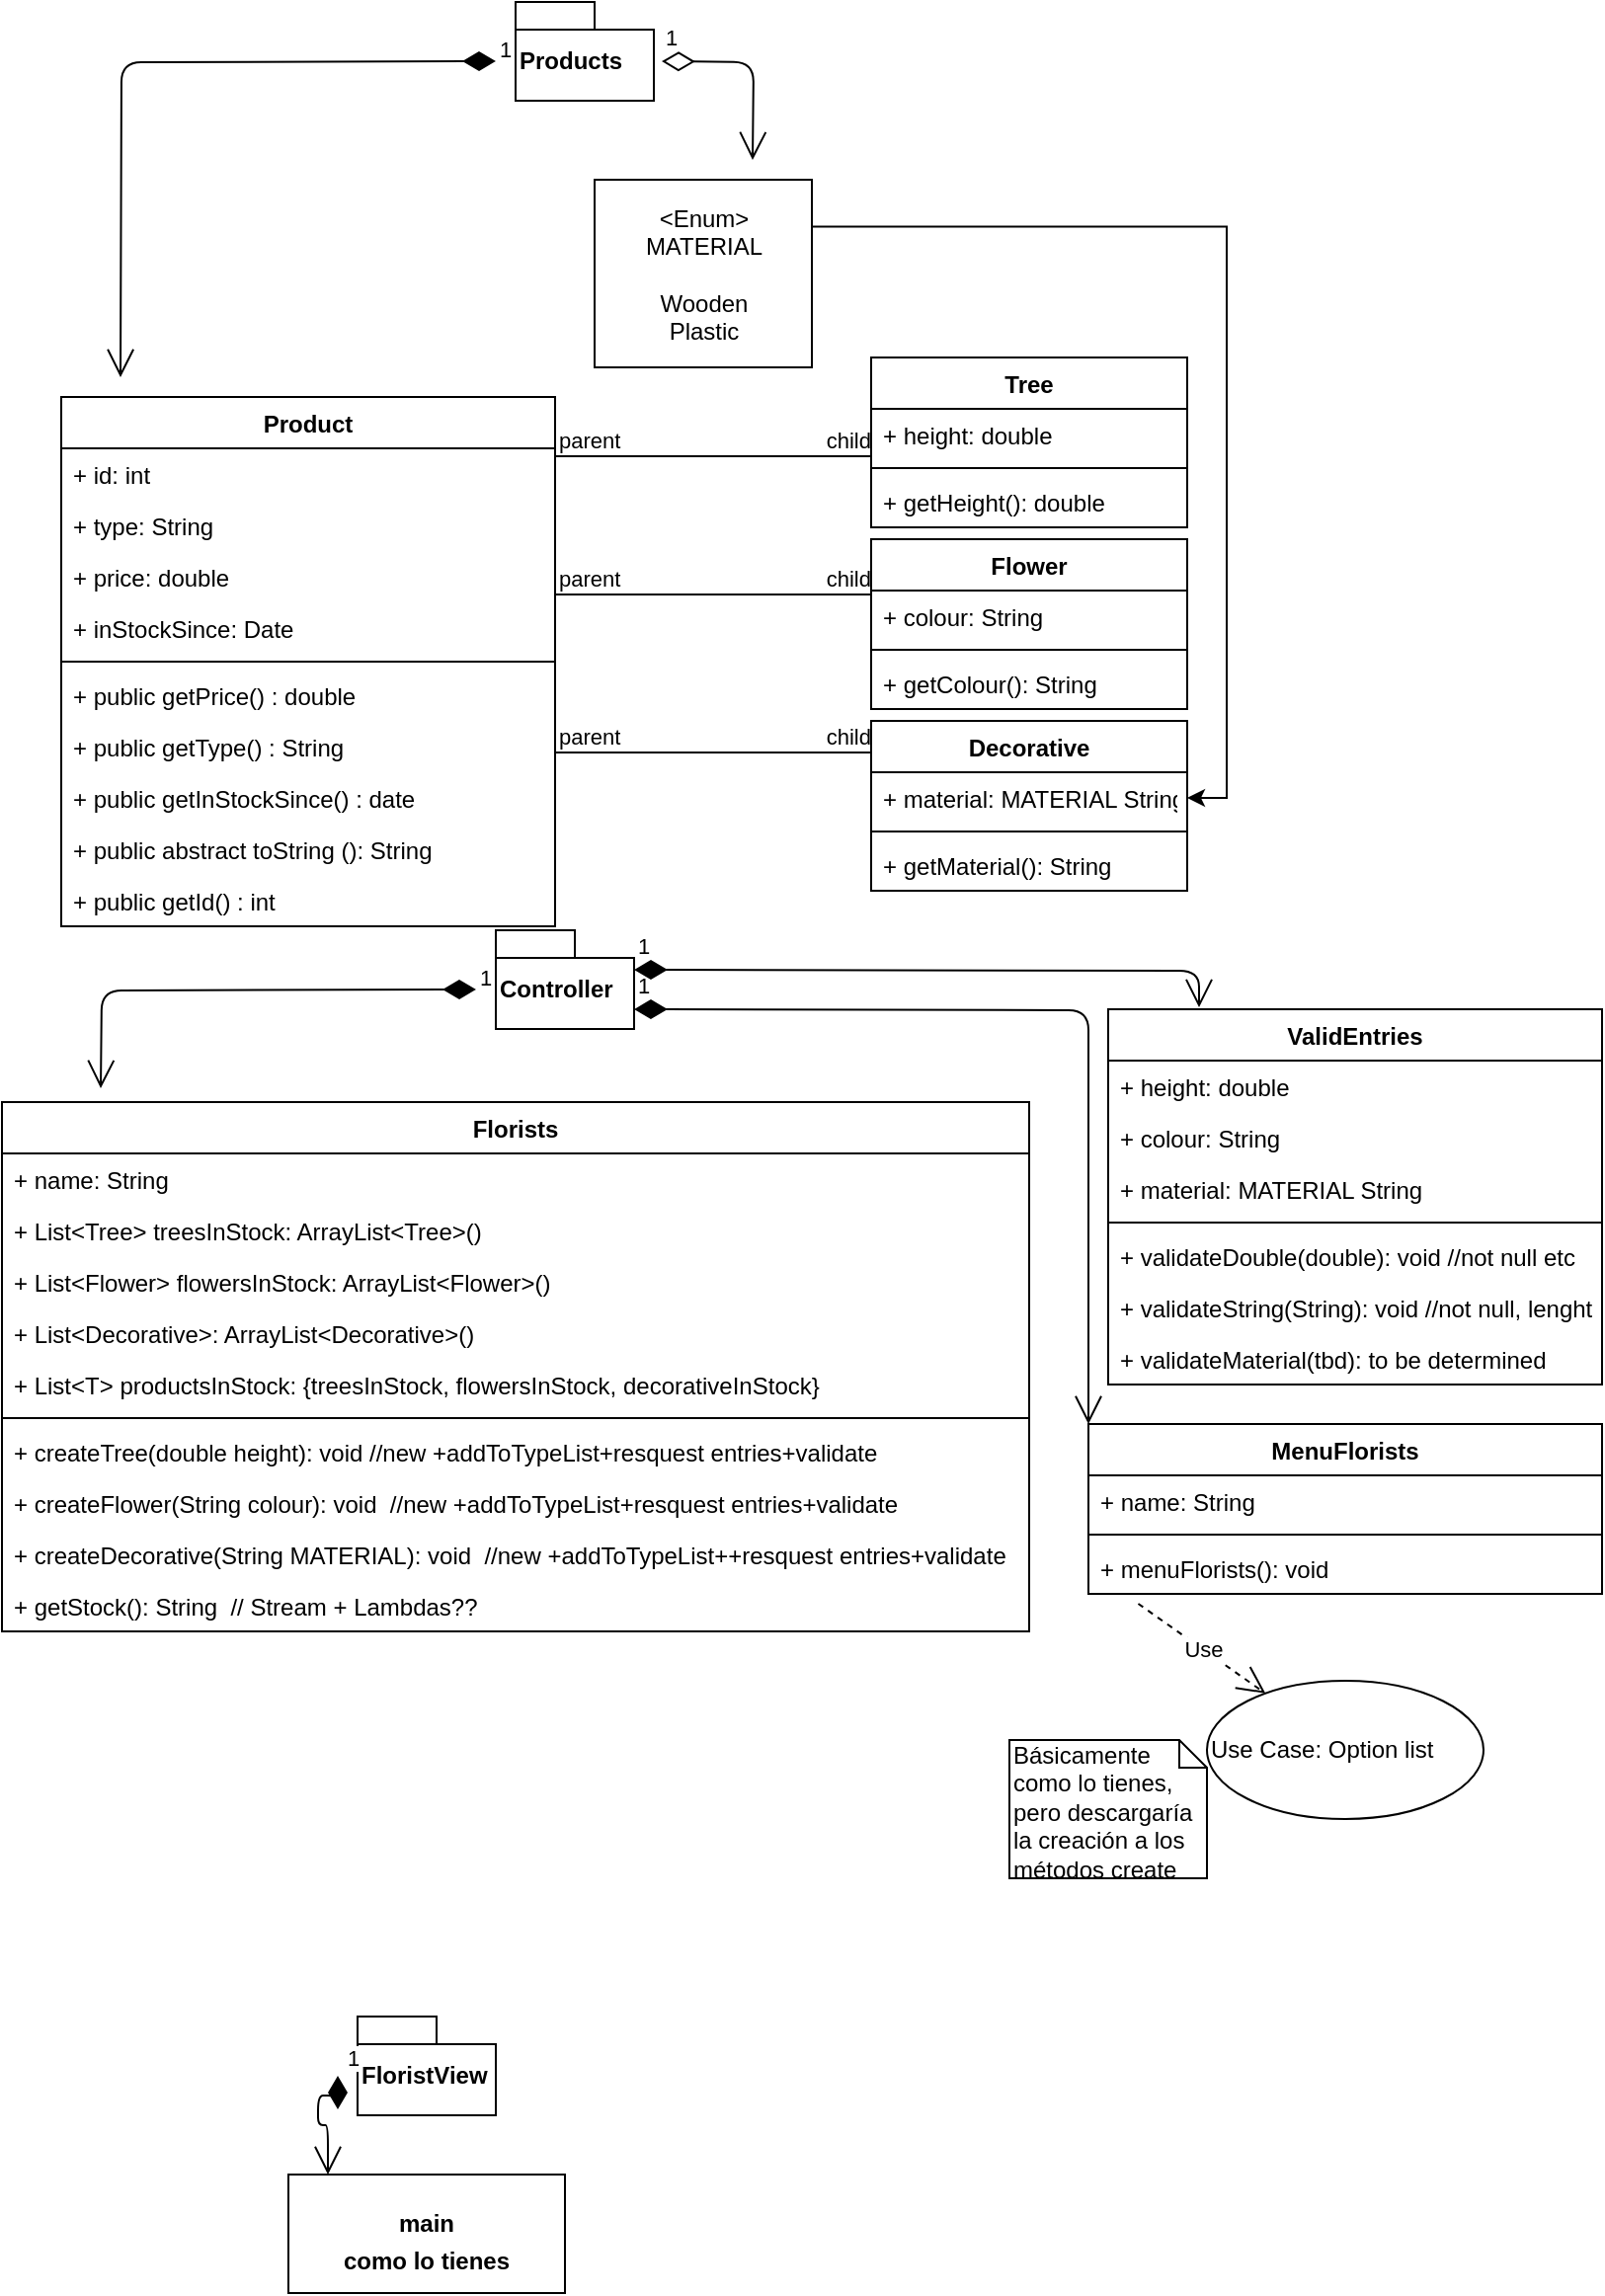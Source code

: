 <mxfile version="13.4.2" type="device"><diagram id="54iESV07MqUkHgPg7w5_" name="Page-1"><mxGraphModel dx="1022" dy="1638" grid="1" gridSize="10" guides="1" tooltips="1" connect="1" arrows="1" fold="1" page="1" pageScale="1" pageWidth="827" pageHeight="1169" math="0" shadow="0"><root><mxCell id="0"/><mxCell id="1" parent="0"/><mxCell id="leELCEXSAKKHarMbPttu-2" value="Products" style="shape=folder;fontStyle=1;spacingTop=10;tabWidth=40;tabHeight=14;tabPosition=left;html=1;align=left;" parent="1" vertex="1"><mxGeometry x="260" y="-80" width="70" height="50" as="geometry"/></mxCell><mxCell id="leELCEXSAKKHarMbPttu-3" value="Product" style="swimlane;fontStyle=1;align=center;verticalAlign=top;childLayout=stackLayout;horizontal=1;startSize=26;horizontalStack=0;resizeParent=1;resizeParentMax=0;resizeLast=0;collapsible=1;marginBottom=0;" parent="1" vertex="1"><mxGeometry x="30" y="120" width="250" height="268" as="geometry"/></mxCell><mxCell id="-TjbaKPPUusFJATKtnJS-2" value="+ id: int" style="text;strokeColor=none;fillColor=none;align=left;verticalAlign=top;spacingLeft=4;spacingRight=4;overflow=hidden;rotatable=0;points=[[0,0.5],[1,0.5]];portConstraint=eastwest;" parent="leELCEXSAKKHarMbPttu-3" vertex="1"><mxGeometry y="26" width="250" height="26" as="geometry"/></mxCell><mxCell id="leELCEXSAKKHarMbPttu-14" value="+ type: String" style="text;strokeColor=none;fillColor=none;align=left;verticalAlign=top;spacingLeft=4;spacingRight=4;overflow=hidden;rotatable=0;points=[[0,0.5],[1,0.5]];portConstraint=eastwest;" parent="leELCEXSAKKHarMbPttu-3" vertex="1"><mxGeometry y="52" width="250" height="26" as="geometry"/></mxCell><mxCell id="leELCEXSAKKHarMbPttu-4" value="+ price: double" style="text;strokeColor=none;fillColor=none;align=left;verticalAlign=top;spacingLeft=4;spacingRight=4;overflow=hidden;rotatable=0;points=[[0,0.5],[1,0.5]];portConstraint=eastwest;" parent="leELCEXSAKKHarMbPttu-3" vertex="1"><mxGeometry y="78" width="250" height="26" as="geometry"/></mxCell><mxCell id="-TjbaKPPUusFJATKtnJS-3" value="+ inStockSince: Date" style="text;strokeColor=none;fillColor=none;align=left;verticalAlign=top;spacingLeft=4;spacingRight=4;overflow=hidden;rotatable=0;points=[[0,0.5],[1,0.5]];portConstraint=eastwest;" parent="leELCEXSAKKHarMbPttu-3" vertex="1"><mxGeometry y="104" width="250" height="26" as="geometry"/></mxCell><mxCell id="leELCEXSAKKHarMbPttu-5" value="" style="line;strokeWidth=1;fillColor=none;align=left;verticalAlign=middle;spacingTop=-1;spacingLeft=3;spacingRight=3;rotatable=0;labelPosition=right;points=[];portConstraint=eastwest;" parent="leELCEXSAKKHarMbPttu-3" vertex="1"><mxGeometry y="130" width="250" height="8" as="geometry"/></mxCell><mxCell id="leELCEXSAKKHarMbPttu-6" value="+ public getPrice() : double" style="text;strokeColor=none;fillColor=none;align=left;verticalAlign=top;spacingLeft=4;spacingRight=4;overflow=hidden;rotatable=0;points=[[0,0.5],[1,0.5]];portConstraint=eastwest;" parent="leELCEXSAKKHarMbPttu-3" vertex="1"><mxGeometry y="138" width="250" height="26" as="geometry"/></mxCell><mxCell id="-TjbaKPPUusFJATKtnJS-54" value="+ public getType() : String" style="text;strokeColor=none;fillColor=none;align=left;verticalAlign=top;spacingLeft=4;spacingRight=4;overflow=hidden;rotatable=0;points=[[0,0.5],[1,0.5]];portConstraint=eastwest;" parent="leELCEXSAKKHarMbPttu-3" vertex="1"><mxGeometry y="164" width="250" height="26" as="geometry"/></mxCell><mxCell id="-TjbaKPPUusFJATKtnJS-27" value="+ public getInStockSince() : date" style="text;strokeColor=none;fillColor=none;align=left;verticalAlign=top;spacingLeft=4;spacingRight=4;overflow=hidden;rotatable=0;points=[[0,0.5],[1,0.5]];portConstraint=eastwest;" parent="leELCEXSAKKHarMbPttu-3" vertex="1"><mxGeometry y="190" width="250" height="26" as="geometry"/></mxCell><mxCell id="leELCEXSAKKHarMbPttu-15" value="+ public abstract toString (): String" style="text;strokeColor=none;fillColor=none;align=left;verticalAlign=top;spacingLeft=4;spacingRight=4;overflow=hidden;rotatable=0;points=[[0,0.5],[1,0.5]];portConstraint=eastwest;" parent="leELCEXSAKKHarMbPttu-3" vertex="1"><mxGeometry y="216" width="250" height="26" as="geometry"/></mxCell><mxCell id="EYNQnmLp8BOxYLvqP8G1-1" value="+ public getId() : int" style="text;strokeColor=none;fillColor=none;align=left;verticalAlign=top;spacingLeft=4;spacingRight=4;overflow=hidden;rotatable=0;points=[[0,0.5],[1,0.5]];portConstraint=eastwest;" parent="leELCEXSAKKHarMbPttu-3" vertex="1"><mxGeometry y="242" width="250" height="26" as="geometry"/></mxCell><mxCell id="-TjbaKPPUusFJATKtnJS-4" value="" style="endArrow=none;html=1;edgeStyle=orthogonalEdgeStyle;" parent="1" edge="1"><mxGeometry relative="1" as="geometry"><mxPoint x="280" y="150" as="sourcePoint"/><mxPoint x="440" y="150" as="targetPoint"/></mxGeometry></mxCell><mxCell id="-TjbaKPPUusFJATKtnJS-5" value="parent" style="edgeLabel;resizable=0;html=1;align=left;verticalAlign=bottom;" parent="-TjbaKPPUusFJATKtnJS-4" connectable="0" vertex="1"><mxGeometry x="-1" relative="1" as="geometry"/></mxCell><mxCell id="-TjbaKPPUusFJATKtnJS-6" value="child" style="edgeLabel;resizable=0;html=1;align=right;verticalAlign=bottom;" parent="-TjbaKPPUusFJATKtnJS-4" connectable="0" vertex="1"><mxGeometry x="1" relative="1" as="geometry"/></mxCell><mxCell id="-TjbaKPPUusFJATKtnJS-7" value="" style="endArrow=none;html=1;edgeStyle=orthogonalEdgeStyle;" parent="1" edge="1"><mxGeometry relative="1" as="geometry"><mxPoint x="280" y="220" as="sourcePoint"/><mxPoint x="440" y="220" as="targetPoint"/></mxGeometry></mxCell><mxCell id="-TjbaKPPUusFJATKtnJS-8" value="parent" style="edgeLabel;resizable=0;html=1;align=left;verticalAlign=bottom;" parent="-TjbaKPPUusFJATKtnJS-7" connectable="0" vertex="1"><mxGeometry x="-1" relative="1" as="geometry"/></mxCell><mxCell id="-TjbaKPPUusFJATKtnJS-9" value="child" style="edgeLabel;resizable=0;html=1;align=right;verticalAlign=bottom;" parent="-TjbaKPPUusFJATKtnJS-7" connectable="0" vertex="1"><mxGeometry x="1" relative="1" as="geometry"/></mxCell><mxCell id="-TjbaKPPUusFJATKtnJS-10" value="" style="endArrow=none;html=1;edgeStyle=orthogonalEdgeStyle;" parent="1" edge="1"><mxGeometry relative="1" as="geometry"><mxPoint x="280" y="300" as="sourcePoint"/><mxPoint x="440" y="300" as="targetPoint"/></mxGeometry></mxCell><mxCell id="-TjbaKPPUusFJATKtnJS-11" value="parent" style="edgeLabel;resizable=0;html=1;align=left;verticalAlign=bottom;" parent="-TjbaKPPUusFJATKtnJS-10" connectable="0" vertex="1"><mxGeometry x="-1" relative="1" as="geometry"/></mxCell><mxCell id="-TjbaKPPUusFJATKtnJS-12" value="child" style="edgeLabel;resizable=0;html=1;align=right;verticalAlign=bottom;" parent="-TjbaKPPUusFJATKtnJS-10" connectable="0" vertex="1"><mxGeometry x="1" relative="1" as="geometry"/></mxCell><mxCell id="-TjbaKPPUusFJATKtnJS-13" value="Tree" style="swimlane;fontStyle=1;align=center;verticalAlign=top;childLayout=stackLayout;horizontal=1;startSize=26;horizontalStack=0;resizeParent=1;resizeParentMax=0;resizeLast=0;collapsible=1;marginBottom=0;" parent="1" vertex="1"><mxGeometry x="440" y="100" width="160" height="86" as="geometry"/></mxCell><mxCell id="-TjbaKPPUusFJATKtnJS-14" value="+ height: double" style="text;strokeColor=none;fillColor=none;align=left;verticalAlign=top;spacingLeft=4;spacingRight=4;overflow=hidden;rotatable=0;points=[[0,0.5],[1,0.5]];portConstraint=eastwest;" parent="-TjbaKPPUusFJATKtnJS-13" vertex="1"><mxGeometry y="26" width="160" height="26" as="geometry"/></mxCell><mxCell id="-TjbaKPPUusFJATKtnJS-15" value="" style="line;strokeWidth=1;fillColor=none;align=left;verticalAlign=middle;spacingTop=-1;spacingLeft=3;spacingRight=3;rotatable=0;labelPosition=right;points=[];portConstraint=eastwest;" parent="-TjbaKPPUusFJATKtnJS-13" vertex="1"><mxGeometry y="52" width="160" height="8" as="geometry"/></mxCell><mxCell id="-TjbaKPPUusFJATKtnJS-16" value="+ getHeight(): double" style="text;strokeColor=none;fillColor=none;align=left;verticalAlign=top;spacingLeft=4;spacingRight=4;overflow=hidden;rotatable=0;points=[[0,0.5],[1,0.5]];portConstraint=eastwest;" parent="-TjbaKPPUusFJATKtnJS-13" vertex="1"><mxGeometry y="60" width="160" height="26" as="geometry"/></mxCell><mxCell id="-TjbaKPPUusFJATKtnJS-19" value="Flower" style="swimlane;fontStyle=1;align=center;verticalAlign=top;childLayout=stackLayout;horizontal=1;startSize=26;horizontalStack=0;resizeParent=1;resizeParentMax=0;resizeLast=0;collapsible=1;marginBottom=0;" parent="1" vertex="1"><mxGeometry x="440" y="192" width="160" height="86" as="geometry"/></mxCell><mxCell id="-TjbaKPPUusFJATKtnJS-20" value="+ colour: String" style="text;strokeColor=none;fillColor=none;align=left;verticalAlign=top;spacingLeft=4;spacingRight=4;overflow=hidden;rotatable=0;points=[[0,0.5],[1,0.5]];portConstraint=eastwest;" parent="-TjbaKPPUusFJATKtnJS-19" vertex="1"><mxGeometry y="26" width="160" height="26" as="geometry"/></mxCell><mxCell id="-TjbaKPPUusFJATKtnJS-21" value="" style="line;strokeWidth=1;fillColor=none;align=left;verticalAlign=middle;spacingTop=-1;spacingLeft=3;spacingRight=3;rotatable=0;labelPosition=right;points=[];portConstraint=eastwest;" parent="-TjbaKPPUusFJATKtnJS-19" vertex="1"><mxGeometry y="52" width="160" height="8" as="geometry"/></mxCell><mxCell id="-TjbaKPPUusFJATKtnJS-22" value="+ getColour(): String" style="text;strokeColor=none;fillColor=none;align=left;verticalAlign=top;spacingLeft=4;spacingRight=4;overflow=hidden;rotatable=0;points=[[0,0.5],[1,0.5]];portConstraint=eastwest;" parent="-TjbaKPPUusFJATKtnJS-19" vertex="1"><mxGeometry y="60" width="160" height="26" as="geometry"/></mxCell><mxCell id="-TjbaKPPUusFJATKtnJS-23" value="Decorative" style="swimlane;fontStyle=1;align=center;verticalAlign=top;childLayout=stackLayout;horizontal=1;startSize=26;horizontalStack=0;resizeParent=1;resizeParentMax=0;resizeLast=0;collapsible=1;marginBottom=0;" parent="1" vertex="1"><mxGeometry x="440" y="284" width="160" height="86" as="geometry"/></mxCell><mxCell id="-TjbaKPPUusFJATKtnJS-24" value="+ material: MATERIAL String" style="text;strokeColor=none;fillColor=none;align=left;verticalAlign=top;spacingLeft=4;spacingRight=4;overflow=hidden;rotatable=0;points=[[0,0.5],[1,0.5]];portConstraint=eastwest;" parent="-TjbaKPPUusFJATKtnJS-23" vertex="1"><mxGeometry y="26" width="160" height="26" as="geometry"/></mxCell><mxCell id="-TjbaKPPUusFJATKtnJS-25" value="" style="line;strokeWidth=1;fillColor=none;align=left;verticalAlign=middle;spacingTop=-1;spacingLeft=3;spacingRight=3;rotatable=0;labelPosition=right;points=[];portConstraint=eastwest;" parent="-TjbaKPPUusFJATKtnJS-23" vertex="1"><mxGeometry y="52" width="160" height="8" as="geometry"/></mxCell><mxCell id="-TjbaKPPUusFJATKtnJS-26" value="+ getMaterial(): String" style="text;strokeColor=none;fillColor=none;align=left;verticalAlign=top;spacingLeft=4;spacingRight=4;overflow=hidden;rotatable=0;points=[[0,0.5],[1,0.5]];portConstraint=eastwest;" parent="-TjbaKPPUusFJATKtnJS-23" vertex="1"><mxGeometry y="60" width="160" height="26" as="geometry"/></mxCell><mxCell id="-TjbaKPPUusFJATKtnJS-37" style="edgeStyle=orthogonalEdgeStyle;rounded=0;orthogonalLoop=1;jettySize=auto;html=1;exitX=1;exitY=0.25;exitDx=0;exitDy=0;entryX=1;entryY=0.5;entryDx=0;entryDy=0;" parent="1" source="-TjbaKPPUusFJATKtnJS-31" target="-TjbaKPPUusFJATKtnJS-24" edge="1"><mxGeometry relative="1" as="geometry"><mxPoint x="670" y="300" as="targetPoint"/><Array as="points"><mxPoint x="620" y="34"/><mxPoint x="620" y="323"/></Array></mxGeometry></mxCell><mxCell id="-TjbaKPPUusFJATKtnJS-31" value="&amp;lt;Enum&amp;gt;&lt;br&gt;MATERIAL&lt;br&gt;&lt;br&gt;Wooden&lt;br&gt;Plastic" style="html=1;" parent="1" vertex="1"><mxGeometry x="300" y="10" width="110" height="95" as="geometry"/></mxCell><mxCell id="-TjbaKPPUusFJATKtnJS-38" value="Controller" style="shape=folder;fontStyle=1;spacingTop=10;tabWidth=40;tabHeight=14;tabPosition=left;html=1;align=left;" parent="1" vertex="1"><mxGeometry x="250" y="390" width="70" height="50" as="geometry"/></mxCell><mxCell id="-TjbaKPPUusFJATKtnJS-46" value="1" style="endArrow=open;html=1;endSize=12;startArrow=diamondThin;startSize=14;startFill=1;edgeStyle=orthogonalEdgeStyle;align=left;verticalAlign=bottom;" parent="1" edge="1"><mxGeometry x="-1" y="3" relative="1" as="geometry"><mxPoint x="250" y="-50" as="sourcePoint"/><mxPoint x="60" y="110" as="targetPoint"/></mxGeometry></mxCell><mxCell id="-TjbaKPPUusFJATKtnJS-48" value="1" style="endArrow=open;html=1;endSize=12;startArrow=diamondThin;startSize=14;startFill=0;edgeStyle=orthogonalEdgeStyle;align=left;verticalAlign=bottom;" parent="1" edge="1"><mxGeometry x="-1" y="3" relative="1" as="geometry"><mxPoint x="334" y="-50" as="sourcePoint"/><mxPoint x="380" as="targetPoint"/></mxGeometry></mxCell><mxCell id="-TjbaKPPUusFJATKtnJS-39" value="Florists" style="swimlane;fontStyle=1;align=center;verticalAlign=top;childLayout=stackLayout;horizontal=1;startSize=26;horizontalStack=0;resizeParent=1;resizeParentMax=0;resizeLast=0;collapsible=1;marginBottom=0;" parent="1" vertex="1"><mxGeometry y="477" width="520" height="268" as="geometry"/></mxCell><mxCell id="-TjbaKPPUusFJATKtnJS-52" value="+ name: String&#10;" style="text;strokeColor=none;fillColor=none;align=left;verticalAlign=top;spacingLeft=4;spacingRight=4;overflow=hidden;rotatable=0;points=[[0,0.5],[1,0.5]];portConstraint=eastwest;" parent="-TjbaKPPUusFJATKtnJS-39" vertex="1"><mxGeometry y="26" width="520" height="26" as="geometry"/></mxCell><mxCell id="-TjbaKPPUusFJATKtnJS-40" value="+ List&lt;Tree&gt; treesInStock: ArrayList&lt;Tree&gt;()&#10;" style="text;strokeColor=none;fillColor=none;align=left;verticalAlign=top;spacingLeft=4;spacingRight=4;overflow=hidden;rotatable=0;points=[[0,0.5],[1,0.5]];portConstraint=eastwest;" parent="-TjbaKPPUusFJATKtnJS-39" vertex="1"><mxGeometry y="52" width="520" height="26" as="geometry"/></mxCell><mxCell id="-TjbaKPPUusFJATKtnJS-53" value="+ List&lt;Flower&gt; flowersInStock: ArrayList&lt;Flower&gt;()&#10;" style="text;strokeColor=none;fillColor=none;align=left;verticalAlign=top;spacingLeft=4;spacingRight=4;overflow=hidden;rotatable=0;points=[[0,0.5],[1,0.5]];portConstraint=eastwest;" parent="-TjbaKPPUusFJATKtnJS-39" vertex="1"><mxGeometry y="78" width="520" height="26" as="geometry"/></mxCell><mxCell id="-TjbaKPPUusFJATKtnJS-51" value="+ List&lt;Decorative&gt;: ArrayList&lt;Decorative&gt;()&#10;&#10;" style="text;strokeColor=none;fillColor=none;align=left;verticalAlign=top;spacingLeft=4;spacingRight=4;overflow=hidden;rotatable=0;points=[[0,0.5],[1,0.5]];portConstraint=eastwest;" parent="-TjbaKPPUusFJATKtnJS-39" vertex="1"><mxGeometry y="104" width="520" height="26" as="geometry"/></mxCell><mxCell id="-TjbaKPPUusFJATKtnJS-65" value="+ List&lt;T&gt; productsInStock: {treesInStock, flowersInStock, decorativeInStock}&#10;" style="text;strokeColor=none;fillColor=none;align=left;verticalAlign=top;spacingLeft=4;spacingRight=4;overflow=hidden;rotatable=0;points=[[0,0.5],[1,0.5]];portConstraint=eastwest;" parent="-TjbaKPPUusFJATKtnJS-39" vertex="1"><mxGeometry y="130" width="520" height="26" as="geometry"/></mxCell><mxCell id="-TjbaKPPUusFJATKtnJS-68" value="" style="line;strokeWidth=1;fillColor=none;align=left;verticalAlign=middle;spacingTop=-1;spacingLeft=3;spacingRight=3;rotatable=0;labelPosition=right;points=[];portConstraint=eastwest;" parent="-TjbaKPPUusFJATKtnJS-39" vertex="1"><mxGeometry y="156" width="520" height="8" as="geometry"/></mxCell><mxCell id="-TjbaKPPUusFJATKtnJS-42" value="+ createTree(double height): void //new +addToTypeList+resquest entries+validate" style="text;strokeColor=none;fillColor=none;align=left;verticalAlign=top;spacingLeft=4;spacingRight=4;overflow=hidden;rotatable=0;points=[[0,0.5],[1,0.5]];portConstraint=eastwest;" parent="-TjbaKPPUusFJATKtnJS-39" vertex="1"><mxGeometry y="164" width="520" height="26" as="geometry"/></mxCell><mxCell id="-TjbaKPPUusFJATKtnJS-55" value="+ createFlower(String colour): void  //new +addToTypeList+resquest entries+validate" style="text;strokeColor=none;fillColor=none;align=left;verticalAlign=top;spacingLeft=4;spacingRight=4;overflow=hidden;rotatable=0;points=[[0,0.5],[1,0.5]];portConstraint=eastwest;" parent="-TjbaKPPUusFJATKtnJS-39" vertex="1"><mxGeometry y="190" width="520" height="26" as="geometry"/></mxCell><mxCell id="-TjbaKPPUusFJATKtnJS-64" value="+ createDecorative(String MATERIAL): void  //new +addToTypeList++resquest entries+validate" style="text;strokeColor=none;fillColor=none;align=left;verticalAlign=top;spacingLeft=4;spacingRight=4;overflow=hidden;rotatable=0;points=[[0,0.5],[1,0.5]];portConstraint=eastwest;" parent="-TjbaKPPUusFJATKtnJS-39" vertex="1"><mxGeometry y="216" width="520" height="26" as="geometry"/></mxCell><mxCell id="-TjbaKPPUusFJATKtnJS-83" value="+ getStock(): String  // Stream + Lambdas??" style="text;strokeColor=none;fillColor=none;align=left;verticalAlign=top;spacingLeft=4;spacingRight=4;overflow=hidden;rotatable=0;points=[[0,0.5],[1,0.5]];portConstraint=eastwest;" parent="-TjbaKPPUusFJATKtnJS-39" vertex="1"><mxGeometry y="242" width="520" height="26" as="geometry"/></mxCell><mxCell id="-TjbaKPPUusFJATKtnJS-69" value="MenuFlorists" style="swimlane;fontStyle=1;align=center;verticalAlign=top;childLayout=stackLayout;horizontal=1;startSize=26;horizontalStack=0;resizeParent=1;resizeParentMax=0;resizeLast=0;collapsible=1;marginBottom=0;" parent="1" vertex="1"><mxGeometry x="550" y="640" width="260" height="86" as="geometry"/></mxCell><mxCell id="-TjbaKPPUusFJATKtnJS-70" value="+ name: String" style="text;strokeColor=none;fillColor=none;align=left;verticalAlign=top;spacingLeft=4;spacingRight=4;overflow=hidden;rotatable=0;points=[[0,0.5],[1,0.5]];portConstraint=eastwest;" parent="-TjbaKPPUusFJATKtnJS-69" vertex="1"><mxGeometry y="26" width="260" height="26" as="geometry"/></mxCell><mxCell id="-TjbaKPPUusFJATKtnJS-71" value="" style="line;strokeWidth=1;fillColor=none;align=left;verticalAlign=middle;spacingTop=-1;spacingLeft=3;spacingRight=3;rotatable=0;labelPosition=right;points=[];portConstraint=eastwest;" parent="-TjbaKPPUusFJATKtnJS-69" vertex="1"><mxGeometry y="52" width="260" height="8" as="geometry"/></mxCell><mxCell id="-TjbaKPPUusFJATKtnJS-72" value="+ menuFlorists(): void  " style="text;strokeColor=none;fillColor=none;align=left;verticalAlign=top;spacingLeft=4;spacingRight=4;overflow=hidden;rotatable=0;points=[[0,0.5],[1,0.5]];portConstraint=eastwest;" parent="-TjbaKPPUusFJATKtnJS-69" vertex="1"><mxGeometry y="60" width="260" height="26" as="geometry"/></mxCell><mxCell id="-TjbaKPPUusFJATKtnJS-84" value="Use Case: Option list" style="ellipse;whiteSpace=wrap;html=1;align=left;" parent="1" vertex="1"><mxGeometry x="610" y="770" width="140" height="70" as="geometry"/></mxCell><mxCell id="-TjbaKPPUusFJATKtnJS-90" value="Básicamente como lo tienes, pero descargaría la creación a los métodos create" style="shape=note;whiteSpace=wrap;html=1;size=14;verticalAlign=top;align=left;spacingTop=-6;" parent="1" vertex="1"><mxGeometry x="510" y="800" width="100" height="70" as="geometry"/></mxCell><mxCell id="-TjbaKPPUusFJATKtnJS-91" value="Use" style="endArrow=open;endSize=12;dashed=1;html=1;exitX=0.097;exitY=1.192;exitDx=0;exitDy=0;exitPerimeter=0;" parent="1" source="-TjbaKPPUusFJATKtnJS-72" target="-TjbaKPPUusFJATKtnJS-84" edge="1"><mxGeometry width="160" relative="1" as="geometry"><mxPoint x="570" y="790" as="sourcePoint"/><mxPoint x="730" y="790" as="targetPoint"/></mxGeometry></mxCell><mxCell id="-TjbaKPPUusFJATKtnJS-92" value="ValidEntries" style="swimlane;fontStyle=1;align=center;verticalAlign=top;childLayout=stackLayout;horizontal=1;startSize=26;horizontalStack=0;resizeParent=1;resizeParentMax=0;resizeLast=0;collapsible=1;marginBottom=0;" parent="1" vertex="1"><mxGeometry x="560" y="430" width="250" height="190" as="geometry"/></mxCell><mxCell id="-TjbaKPPUusFJATKtnJS-93" value="+ height: double" style="text;strokeColor=none;fillColor=none;align=left;verticalAlign=top;spacingLeft=4;spacingRight=4;overflow=hidden;rotatable=0;points=[[0,0.5],[1,0.5]];portConstraint=eastwest;" parent="-TjbaKPPUusFJATKtnJS-92" vertex="1"><mxGeometry y="26" width="250" height="26" as="geometry"/></mxCell><mxCell id="-TjbaKPPUusFJATKtnJS-96" value="+ colour: String&#10;" style="text;strokeColor=none;fillColor=none;align=left;verticalAlign=top;spacingLeft=4;spacingRight=4;overflow=hidden;rotatable=0;points=[[0,0.5],[1,0.5]];portConstraint=eastwest;" parent="-TjbaKPPUusFJATKtnJS-92" vertex="1"><mxGeometry y="52" width="250" height="26" as="geometry"/></mxCell><mxCell id="-TjbaKPPUusFJATKtnJS-97" value="+ material: MATERIAL String&#10;" style="text;strokeColor=none;fillColor=none;align=left;verticalAlign=top;spacingLeft=4;spacingRight=4;overflow=hidden;rotatable=0;points=[[0,0.5],[1,0.5]];portConstraint=eastwest;" parent="-TjbaKPPUusFJATKtnJS-92" vertex="1"><mxGeometry y="78" width="250" height="26" as="geometry"/></mxCell><mxCell id="-TjbaKPPUusFJATKtnJS-94" value="" style="line;strokeWidth=1;fillColor=none;align=left;verticalAlign=middle;spacingTop=-1;spacingLeft=3;spacingRight=3;rotatable=0;labelPosition=right;points=[];portConstraint=eastwest;" parent="-TjbaKPPUusFJATKtnJS-92" vertex="1"><mxGeometry y="104" width="250" height="8" as="geometry"/></mxCell><mxCell id="-TjbaKPPUusFJATKtnJS-95" value="+ validateDouble(double): void //not null etc" style="text;strokeColor=none;fillColor=none;align=left;verticalAlign=top;spacingLeft=4;spacingRight=4;overflow=hidden;rotatable=0;points=[[0,0.5],[1,0.5]];portConstraint=eastwest;" parent="-TjbaKPPUusFJATKtnJS-92" vertex="1"><mxGeometry y="112" width="250" height="26" as="geometry"/></mxCell><mxCell id="-TjbaKPPUusFJATKtnJS-98" value="+ validateString(String): void //not null, lenght etc" style="text;strokeColor=none;fillColor=none;align=left;verticalAlign=top;spacingLeft=4;spacingRight=4;overflow=hidden;rotatable=0;points=[[0,0.5],[1,0.5]];portConstraint=eastwest;" parent="-TjbaKPPUusFJATKtnJS-92" vertex="1"><mxGeometry y="138" width="250" height="26" as="geometry"/></mxCell><mxCell id="-TjbaKPPUusFJATKtnJS-99" value="+ validateMaterial(tbd): to be determined" style="text;strokeColor=none;fillColor=none;align=left;verticalAlign=top;spacingLeft=4;spacingRight=4;overflow=hidden;rotatable=0;points=[[0,0.5],[1,0.5]];portConstraint=eastwest;" parent="-TjbaKPPUusFJATKtnJS-92" vertex="1"><mxGeometry y="164" width="250" height="26" as="geometry"/></mxCell><mxCell id="-TjbaKPPUusFJATKtnJS-102" value="1" style="endArrow=open;html=1;endSize=12;startArrow=diamondThin;startSize=14;startFill=1;edgeStyle=orthogonalEdgeStyle;align=left;verticalAlign=bottom;" parent="1" edge="1"><mxGeometry x="-1" y="3" relative="1" as="geometry"><mxPoint x="240" y="420" as="sourcePoint"/><mxPoint x="50" y="470" as="targetPoint"/></mxGeometry></mxCell><mxCell id="-TjbaKPPUusFJATKtnJS-103" value="1" style="endArrow=open;html=1;endSize=12;startArrow=diamondThin;startSize=14;startFill=1;edgeStyle=orthogonalEdgeStyle;align=left;verticalAlign=bottom;entryX=0;entryY=0;entryDx=0;entryDy=0;" parent="1" target="-TjbaKPPUusFJATKtnJS-69" edge="1"><mxGeometry x="-1" y="3" relative="1" as="geometry"><mxPoint x="320" y="430" as="sourcePoint"/><mxPoint x="350" y="460" as="targetPoint"/></mxGeometry></mxCell><mxCell id="-TjbaKPPUusFJATKtnJS-104" value="1" style="endArrow=open;html=1;endSize=12;startArrow=diamondThin;startSize=14;startFill=1;edgeStyle=orthogonalEdgeStyle;align=left;verticalAlign=bottom;entryX=0.184;entryY=-0.005;entryDx=0;entryDy=0;entryPerimeter=0;" parent="1" target="-TjbaKPPUusFJATKtnJS-92" edge="1"><mxGeometry x="-1" y="3" relative="1" as="geometry"><mxPoint x="320" y="410" as="sourcePoint"/><mxPoint x="550" y="620" as="targetPoint"/></mxGeometry></mxCell><mxCell id="-TjbaKPPUusFJATKtnJS-106" value="FloristView" style="shape=folder;fontStyle=1;spacingTop=10;tabWidth=40;tabHeight=14;tabPosition=left;html=1;align=left;" parent="1" vertex="1"><mxGeometry x="180" y="940" width="70" height="50" as="geometry"/></mxCell><mxCell id="-TjbaKPPUusFJATKtnJS-107" value="&lt;p style=&quot;margin: 0px ; margin-top: 4px ; text-align: center&quot;&gt;&lt;br&gt;&lt;b&gt;main&lt;/b&gt;&lt;/p&gt;&lt;p style=&quot;margin: 0px ; margin-top: 4px ; text-align: center&quot;&gt;&lt;b&gt;como lo tienes&lt;/b&gt;&lt;/p&gt;" style="verticalAlign=top;align=left;overflow=fill;fontSize=12;fontFamily=Helvetica;html=1;" parent="1" vertex="1"><mxGeometry x="145" y="1020" width="140" height="60" as="geometry"/></mxCell><mxCell id="-TjbaKPPUusFJATKtnJS-108" value="1" style="endArrow=open;html=1;endSize=12;startArrow=diamondThin;startSize=14;startFill=1;edgeStyle=orthogonalEdgeStyle;align=left;verticalAlign=bottom;" parent="1" edge="1"><mxGeometry x="-1" y="3" relative="1" as="geometry"><mxPoint x="170" y="970" as="sourcePoint"/><mxPoint x="165" y="1020" as="targetPoint"/><Array as="points"><mxPoint x="170" y="980"/><mxPoint x="160" y="980"/><mxPoint x="160" y="995"/><mxPoint x="165" y="995"/></Array></mxGeometry></mxCell></root></mxGraphModel></diagram></mxfile>